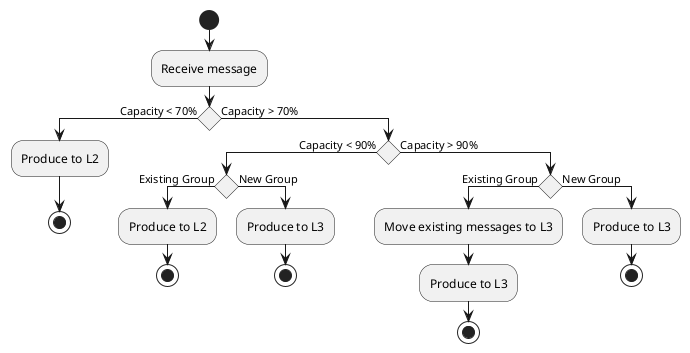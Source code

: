 @startuml
start
:Receive message;
if () then (Capacity < 70%)
    :Produce to L2;
    stop
else (Capacity > 70%)
    if () then (Capacity < 90%)
        if () then (Existing Group)
            :Produce to L2;
            stop
        else (New Group)
            :Produce to L3;
            stop
        endif
    else (Capacity > 90%)
        if () then (Existing Group)
            :Move existing messages to L3;
            :Produce to L3;
            stop
        else (New Group)
            :Produce to L3;
            stop
        endif
endif
@enduml